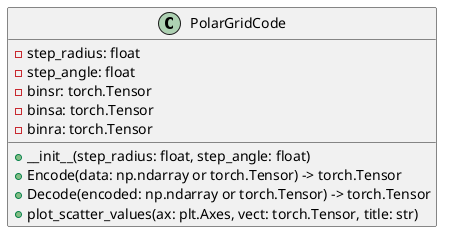 @startuml

class PolarGridCode {
    - step_radius: float
    - step_angle: float
    - binsr: torch.Tensor
    - binsa: torch.Tensor
    - binra: torch.Tensor
    
    + __init__(step_radius: float, step_angle: float)
    + Encode(data: np.ndarray or torch.Tensor) -> torch.Tensor
    + Decode(encoded: np.ndarray or torch.Tensor) -> torch.Tensor
    + plot_scatter_values(ax: plt.Axes, vect: torch.Tensor, title: str)
}

@enduml